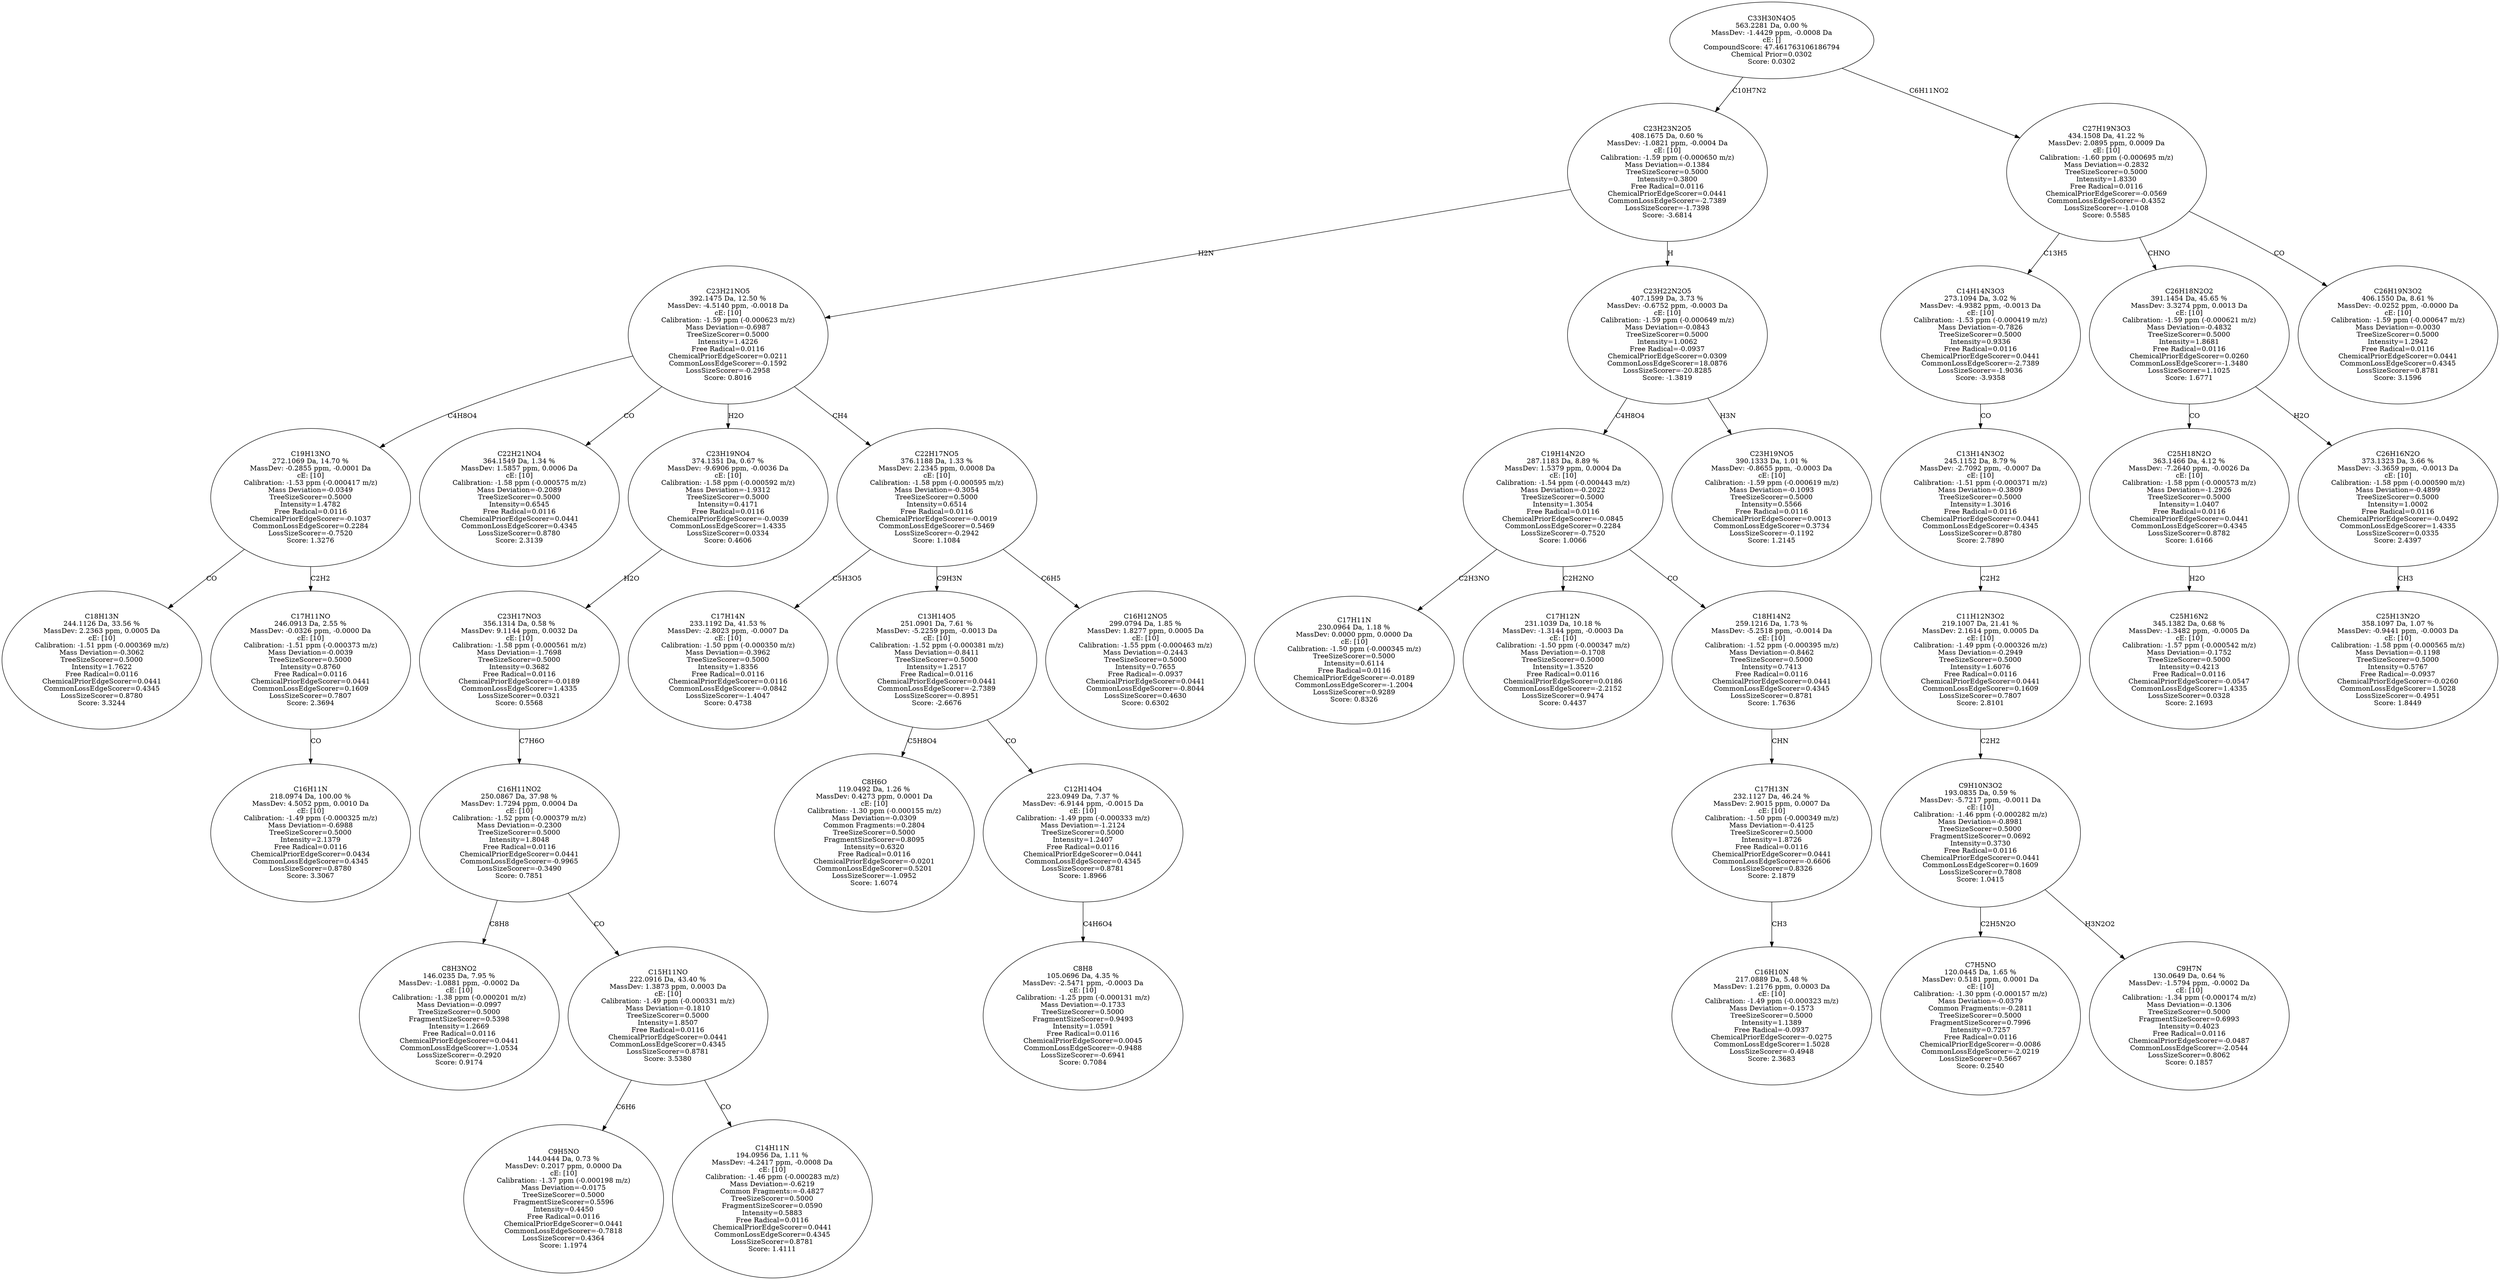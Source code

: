 strict digraph {
v1 [label="C18H13N\n244.1126 Da, 33.56 %\nMassDev: 2.2363 ppm, 0.0005 Da\ncE: [10]\nCalibration: -1.51 ppm (-0.000369 m/z)\nMass Deviation=-0.3062\nTreeSizeScorer=0.5000\nIntensity=1.7622\nFree Radical=0.0116\nChemicalPriorEdgeScorer=0.0441\nCommonLossEdgeScorer=0.4345\nLossSizeScorer=0.8780\nScore: 3.3244"];
v2 [label="C16H11N\n218.0974 Da, 100.00 %\nMassDev: 4.5052 ppm, 0.0010 Da\ncE: [10]\nCalibration: -1.49 ppm (-0.000325 m/z)\nMass Deviation=-0.6988\nTreeSizeScorer=0.5000\nIntensity=2.1379\nFree Radical=0.0116\nChemicalPriorEdgeScorer=0.0434\nCommonLossEdgeScorer=0.4345\nLossSizeScorer=0.8780\nScore: 3.3067"];
v3 [label="C17H11NO\n246.0913 Da, 2.55 %\nMassDev: -0.0326 ppm, -0.0000 Da\ncE: [10]\nCalibration: -1.51 ppm (-0.000373 m/z)\nMass Deviation=-0.0039\nTreeSizeScorer=0.5000\nIntensity=0.8760\nFree Radical=0.0116\nChemicalPriorEdgeScorer=0.0441\nCommonLossEdgeScorer=0.1609\nLossSizeScorer=0.7807\nScore: 2.3694"];
v4 [label="C19H13NO\n272.1069 Da, 14.70 %\nMassDev: -0.2855 ppm, -0.0001 Da\ncE: [10]\nCalibration: -1.53 ppm (-0.000417 m/z)\nMass Deviation=-0.0349\nTreeSizeScorer=0.5000\nIntensity=1.4782\nFree Radical=0.0116\nChemicalPriorEdgeScorer=-0.1037\nCommonLossEdgeScorer=0.2284\nLossSizeScorer=-0.7520\nScore: 1.3276"];
v5 [label="C22H21NO4\n364.1549 Da, 1.34 %\nMassDev: 1.5857 ppm, 0.0006 Da\ncE: [10]\nCalibration: -1.58 ppm (-0.000575 m/z)\nMass Deviation=-0.2089\nTreeSizeScorer=0.5000\nIntensity=0.6545\nFree Radical=0.0116\nChemicalPriorEdgeScorer=0.0441\nCommonLossEdgeScorer=0.4345\nLossSizeScorer=0.8780\nScore: 2.3139"];
v6 [label="C8H3NO2\n146.0235 Da, 7.95 %\nMassDev: -1.0881 ppm, -0.0002 Da\ncE: [10]\nCalibration: -1.38 ppm (-0.000201 m/z)\nMass Deviation=-0.0997\nTreeSizeScorer=0.5000\nFragmentSizeScorer=0.5398\nIntensity=1.2669\nFree Radical=0.0116\nChemicalPriorEdgeScorer=0.0441\nCommonLossEdgeScorer=-1.0534\nLossSizeScorer=-0.2920\nScore: 0.9174"];
v7 [label="C9H5NO\n144.0444 Da, 0.73 %\nMassDev: 0.2017 ppm, 0.0000 Da\ncE: [10]\nCalibration: -1.37 ppm (-0.000198 m/z)\nMass Deviation=-0.0175\nTreeSizeScorer=0.5000\nFragmentSizeScorer=0.5596\nIntensity=0.4450\nFree Radical=0.0116\nChemicalPriorEdgeScorer=0.0441\nCommonLossEdgeScorer=-0.7818\nLossSizeScorer=0.4364\nScore: 1.1974"];
v8 [label="C14H11N\n194.0956 Da, 1.11 %\nMassDev: -4.2417 ppm, -0.0008 Da\ncE: [10]\nCalibration: -1.46 ppm (-0.000283 m/z)\nMass Deviation=-0.6219\nCommon Fragments:=-0.4827\nTreeSizeScorer=0.5000\nFragmentSizeScorer=0.0590\nIntensity=0.5883\nFree Radical=0.0116\nChemicalPriorEdgeScorer=0.0441\nCommonLossEdgeScorer=0.4345\nLossSizeScorer=0.8781\nScore: 1.4111"];
v9 [label="C15H11NO\n222.0916 Da, 43.40 %\nMassDev: 1.3873 ppm, 0.0003 Da\ncE: [10]\nCalibration: -1.49 ppm (-0.000331 m/z)\nMass Deviation=-0.1810\nTreeSizeScorer=0.5000\nIntensity=1.8507\nFree Radical=0.0116\nChemicalPriorEdgeScorer=0.0441\nCommonLossEdgeScorer=0.4345\nLossSizeScorer=0.8781\nScore: 3.5380"];
v10 [label="C16H11NO2\n250.0867 Da, 37.98 %\nMassDev: 1.7294 ppm, 0.0004 Da\ncE: [10]\nCalibration: -1.52 ppm (-0.000379 m/z)\nMass Deviation=-0.2300\nTreeSizeScorer=0.5000\nIntensity=1.8048\nFree Radical=0.0116\nChemicalPriorEdgeScorer=0.0441\nCommonLossEdgeScorer=-0.9965\nLossSizeScorer=-0.3490\nScore: 0.7851"];
v11 [label="C23H17NO3\n356.1314 Da, 0.58 %\nMassDev: 9.1144 ppm, 0.0032 Da\ncE: [10]\nCalibration: -1.58 ppm (-0.000561 m/z)\nMass Deviation=-1.7698\nTreeSizeScorer=0.5000\nIntensity=0.3682\nFree Radical=0.0116\nChemicalPriorEdgeScorer=-0.0189\nCommonLossEdgeScorer=1.4335\nLossSizeScorer=0.0321\nScore: 0.5568"];
v12 [label="C23H19NO4\n374.1351 Da, 0.67 %\nMassDev: -9.6906 ppm, -0.0036 Da\ncE: [10]\nCalibration: -1.58 ppm (-0.000592 m/z)\nMass Deviation=-1.9312\nTreeSizeScorer=0.5000\nIntensity=0.4171\nFree Radical=0.0116\nChemicalPriorEdgeScorer=-0.0039\nCommonLossEdgeScorer=1.4335\nLossSizeScorer=0.0334\nScore: 0.4606"];
v13 [label="C17H14N\n233.1192 Da, 41.53 %\nMassDev: -2.8023 ppm, -0.0007 Da\ncE: [10]\nCalibration: -1.50 ppm (-0.000350 m/z)\nMass Deviation=-0.3962\nTreeSizeScorer=0.5000\nIntensity=1.8356\nFree Radical=0.0116\nChemicalPriorEdgeScorer=0.0116\nCommonLossEdgeScorer=-0.0842\nLossSizeScorer=-1.4047\nScore: 0.4738"];
v14 [label="C8H6O\n119.0492 Da, 1.26 %\nMassDev: 0.4273 ppm, 0.0001 Da\ncE: [10]\nCalibration: -1.30 ppm (-0.000155 m/z)\nMass Deviation=-0.0309\nCommon Fragments:=0.2804\nTreeSizeScorer=0.5000\nFragmentSizeScorer=0.8095\nIntensity=0.6320\nFree Radical=0.0116\nChemicalPriorEdgeScorer=-0.0201\nCommonLossEdgeScorer=0.5201\nLossSizeScorer=-1.0952\nScore: 1.6074"];
v15 [label="C8H8\n105.0696 Da, 4.35 %\nMassDev: -2.5471 ppm, -0.0003 Da\ncE: [10]\nCalibration: -1.25 ppm (-0.000131 m/z)\nMass Deviation=-0.1733\nTreeSizeScorer=0.5000\nFragmentSizeScorer=0.9493\nIntensity=1.0591\nFree Radical=0.0116\nChemicalPriorEdgeScorer=0.0045\nCommonLossEdgeScorer=-0.9488\nLossSizeScorer=-0.6941\nScore: 0.7084"];
v16 [label="C12H14O4\n223.0949 Da, 7.37 %\nMassDev: -6.9144 ppm, -0.0015 Da\ncE: [10]\nCalibration: -1.49 ppm (-0.000333 m/z)\nMass Deviation=-1.2124\nTreeSizeScorer=0.5000\nIntensity=1.2407\nFree Radical=0.0116\nChemicalPriorEdgeScorer=0.0441\nCommonLossEdgeScorer=0.4345\nLossSizeScorer=0.8781\nScore: 1.8966"];
v17 [label="C13H14O5\n251.0901 Da, 7.61 %\nMassDev: -5.2259 ppm, -0.0013 Da\ncE: [10]\nCalibration: -1.52 ppm (-0.000381 m/z)\nMass Deviation=-0.8411\nTreeSizeScorer=0.5000\nIntensity=1.2517\nFree Radical=0.0116\nChemicalPriorEdgeScorer=0.0441\nCommonLossEdgeScorer=-2.7389\nLossSizeScorer=-0.8951\nScore: -2.6676"];
v18 [label="C16H12NO5\n299.0794 Da, 1.85 %\nMassDev: 1.8277 ppm, 0.0005 Da\ncE: [10]\nCalibration: -1.55 ppm (-0.000463 m/z)\nMass Deviation=-0.2443\nTreeSizeScorer=0.5000\nIntensity=0.7655\nFree Radical=-0.0937\nChemicalPriorEdgeScorer=0.0441\nCommonLossEdgeScorer=-0.8044\nLossSizeScorer=0.4630\nScore: 0.6302"];
v19 [label="C22H17NO5\n376.1188 Da, 1.33 %\nMassDev: 2.2345 ppm, 0.0008 Da\ncE: [10]\nCalibration: -1.58 ppm (-0.000595 m/z)\nMass Deviation=-0.3054\nTreeSizeScorer=0.5000\nIntensity=0.6514\nFree Radical=0.0116\nChemicalPriorEdgeScorer=-0.0019\nCommonLossEdgeScorer=0.5469\nLossSizeScorer=-0.2942\nScore: 1.1084"];
v20 [label="C23H21NO5\n392.1475 Da, 12.50 %\nMassDev: -4.5140 ppm, -0.0018 Da\ncE: [10]\nCalibration: -1.59 ppm (-0.000623 m/z)\nMass Deviation=-0.6987\nTreeSizeScorer=0.5000\nIntensity=1.4226\nFree Radical=0.0116\nChemicalPriorEdgeScorer=0.0211\nCommonLossEdgeScorer=-0.1592\nLossSizeScorer=-0.2958\nScore: 0.8016"];
v21 [label="C17H11N\n230.0964 Da, 1.18 %\nMassDev: 0.0000 ppm, 0.0000 Da\ncE: [10]\nCalibration: -1.50 ppm (-0.000345 m/z)\nTreeSizeScorer=0.5000\nIntensity=0.6114\nFree Radical=0.0116\nChemicalPriorEdgeScorer=-0.0189\nCommonLossEdgeScorer=-1.2004\nLossSizeScorer=0.9289\nScore: 0.8326"];
v22 [label="C17H12N\n231.1039 Da, 10.18 %\nMassDev: -1.3144 ppm, -0.0003 Da\ncE: [10]\nCalibration: -1.50 ppm (-0.000347 m/z)\nMass Deviation=-0.1708\nTreeSizeScorer=0.5000\nIntensity=1.3520\nFree Radical=0.0116\nChemicalPriorEdgeScorer=0.0186\nCommonLossEdgeScorer=-2.2152\nLossSizeScorer=0.9474\nScore: 0.4437"];
v23 [label="C16H10N\n217.0889 Da, 5.48 %\nMassDev: 1.2176 ppm, 0.0003 Da\ncE: [10]\nCalibration: -1.49 ppm (-0.000323 m/z)\nMass Deviation=-0.1573\nTreeSizeScorer=0.5000\nIntensity=1.1389\nFree Radical=-0.0937\nChemicalPriorEdgeScorer=-0.0275\nCommonLossEdgeScorer=1.5028\nLossSizeScorer=-0.4948\nScore: 2.3683"];
v24 [label="C17H13N\n232.1127 Da, 46.24 %\nMassDev: 2.9015 ppm, 0.0007 Da\ncE: [10]\nCalibration: -1.50 ppm (-0.000349 m/z)\nMass Deviation=-0.4125\nTreeSizeScorer=0.5000\nIntensity=1.8726\nFree Radical=0.0116\nChemicalPriorEdgeScorer=0.0441\nCommonLossEdgeScorer=-0.6606\nLossSizeScorer=0.8326\nScore: 2.1879"];
v25 [label="C18H14N2\n259.1216 Da, 1.73 %\nMassDev: -5.2518 ppm, -0.0014 Da\ncE: [10]\nCalibration: -1.52 ppm (-0.000395 m/z)\nMass Deviation=-0.8462\nTreeSizeScorer=0.5000\nIntensity=0.7413\nFree Radical=0.0116\nChemicalPriorEdgeScorer=0.0441\nCommonLossEdgeScorer=0.4345\nLossSizeScorer=0.8781\nScore: 1.7636"];
v26 [label="C19H14N2O\n287.1183 Da, 8.89 %\nMassDev: 1.5379 ppm, 0.0004 Da\ncE: [10]\nCalibration: -1.54 ppm (-0.000443 m/z)\nMass Deviation=-0.2022\nTreeSizeScorer=0.5000\nIntensity=1.3054\nFree Radical=0.0116\nChemicalPriorEdgeScorer=-0.0845\nCommonLossEdgeScorer=0.2284\nLossSizeScorer=-0.7520\nScore: 1.0066"];
v27 [label="C23H19NO5\n390.1333 Da, 1.01 %\nMassDev: -0.8655 ppm, -0.0003 Da\ncE: [10]\nCalibration: -1.59 ppm (-0.000619 m/z)\nMass Deviation=-0.1093\nTreeSizeScorer=0.5000\nIntensity=0.5566\nFree Radical=0.0116\nChemicalPriorEdgeScorer=0.0013\nCommonLossEdgeScorer=0.3734\nLossSizeScorer=-0.1192\nScore: 1.2145"];
v28 [label="C23H22N2O5\n407.1599 Da, 3.73 %\nMassDev: -0.6752 ppm, -0.0003 Da\ncE: [10]\nCalibration: -1.59 ppm (-0.000649 m/z)\nMass Deviation=-0.0843\nTreeSizeScorer=0.5000\nIntensity=1.0062\nFree Radical=-0.0937\nChemicalPriorEdgeScorer=0.0309\nCommonLossEdgeScorer=18.0876\nLossSizeScorer=-20.8285\nScore: -1.3819"];
v29 [label="C23H23N2O5\n408.1675 Da, 0.60 %\nMassDev: -1.0821 ppm, -0.0004 Da\ncE: [10]\nCalibration: -1.59 ppm (-0.000650 m/z)\nMass Deviation=-0.1384\nTreeSizeScorer=0.5000\nIntensity=0.3800\nFree Radical=0.0116\nChemicalPriorEdgeScorer=0.0441\nCommonLossEdgeScorer=-2.7389\nLossSizeScorer=-1.7398\nScore: -3.6814"];
v30 [label="C7H5NO\n120.0445 Da, 1.65 %\nMassDev: 0.5181 ppm, 0.0001 Da\ncE: [10]\nCalibration: -1.30 ppm (-0.000157 m/z)\nMass Deviation=-0.0379\nCommon Fragments:=-0.2811\nTreeSizeScorer=0.5000\nFragmentSizeScorer=0.7996\nIntensity=0.7257\nFree Radical=0.0116\nChemicalPriorEdgeScorer=-0.0086\nCommonLossEdgeScorer=-2.0219\nLossSizeScorer=0.5667\nScore: 0.2540"];
v31 [label="C9H7N\n130.0649 Da, 0.64 %\nMassDev: -1.5794 ppm, -0.0002 Da\ncE: [10]\nCalibration: -1.34 ppm (-0.000174 m/z)\nMass Deviation=-0.1306\nTreeSizeScorer=0.5000\nFragmentSizeScorer=0.6993\nIntensity=0.4023\nFree Radical=0.0116\nChemicalPriorEdgeScorer=-0.0487\nCommonLossEdgeScorer=-2.0544\nLossSizeScorer=0.8062\nScore: 0.1857"];
v32 [label="C9H10N3O2\n193.0835 Da, 0.59 %\nMassDev: -5.7217 ppm, -0.0011 Da\ncE: [10]\nCalibration: -1.46 ppm (-0.000282 m/z)\nMass Deviation=-0.8981\nTreeSizeScorer=0.5000\nFragmentSizeScorer=0.0692\nIntensity=0.3730\nFree Radical=0.0116\nChemicalPriorEdgeScorer=0.0441\nCommonLossEdgeScorer=0.1609\nLossSizeScorer=0.7808\nScore: 1.0415"];
v33 [label="C11H12N3O2\n219.1007 Da, 21.41 %\nMassDev: 2.1614 ppm, 0.0005 Da\ncE: [10]\nCalibration: -1.49 ppm (-0.000326 m/z)\nMass Deviation=-0.2949\nTreeSizeScorer=0.5000\nIntensity=1.6076\nFree Radical=0.0116\nChemicalPriorEdgeScorer=0.0441\nCommonLossEdgeScorer=0.1609\nLossSizeScorer=0.7807\nScore: 2.8101"];
v34 [label="C13H14N3O2\n245.1152 Da, 8.79 %\nMassDev: -2.7092 ppm, -0.0007 Da\ncE: [10]\nCalibration: -1.51 ppm (-0.000371 m/z)\nMass Deviation=-0.3809\nTreeSizeScorer=0.5000\nIntensity=1.3016\nFree Radical=0.0116\nChemicalPriorEdgeScorer=0.0441\nCommonLossEdgeScorer=0.4345\nLossSizeScorer=0.8780\nScore: 2.7890"];
v35 [label="C14H14N3O3\n273.1094 Da, 3.02 %\nMassDev: -4.9382 ppm, -0.0013 Da\ncE: [10]\nCalibration: -1.53 ppm (-0.000419 m/z)\nMass Deviation=-0.7826\nTreeSizeScorer=0.5000\nIntensity=0.9336\nFree Radical=0.0116\nChemicalPriorEdgeScorer=0.0441\nCommonLossEdgeScorer=-2.7389\nLossSizeScorer=-1.9036\nScore: -3.9358"];
v36 [label="C25H16N2\n345.1382 Da, 0.68 %\nMassDev: -1.3482 ppm, -0.0005 Da\ncE: [10]\nCalibration: -1.57 ppm (-0.000542 m/z)\nMass Deviation=-0.1752\nTreeSizeScorer=0.5000\nIntensity=0.4213\nFree Radical=0.0116\nChemicalPriorEdgeScorer=-0.0547\nCommonLossEdgeScorer=1.4335\nLossSizeScorer=0.0328\nScore: 2.1693"];
v37 [label="C25H18N2O\n363.1466 Da, 4.12 %\nMassDev: -7.2640 ppm, -0.0026 Da\ncE: [10]\nCalibration: -1.58 ppm (-0.000573 m/z)\nMass Deviation=-1.2926\nTreeSizeScorer=0.5000\nIntensity=1.0407\nFree Radical=0.0116\nChemicalPriorEdgeScorer=0.0441\nCommonLossEdgeScorer=0.4345\nLossSizeScorer=0.8782\nScore: 1.6166"];
v38 [label="C25H13N2O\n358.1097 Da, 1.07 %\nMassDev: -0.9441 ppm, -0.0003 Da\ncE: [10]\nCalibration: -1.58 ppm (-0.000565 m/z)\nMass Deviation=-0.1198\nTreeSizeScorer=0.5000\nIntensity=0.5767\nFree Radical=-0.0937\nChemicalPriorEdgeScorer=-0.0260\nCommonLossEdgeScorer=1.5028\nLossSizeScorer=-0.4951\nScore: 1.8449"];
v39 [label="C26H16N2O\n373.1323 Da, 3.66 %\nMassDev: -3.3659 ppm, -0.0013 Da\ncE: [10]\nCalibration: -1.58 ppm (-0.000590 m/z)\nMass Deviation=-0.4899\nTreeSizeScorer=0.5000\nIntensity=1.0002\nFree Radical=0.0116\nChemicalPriorEdgeScorer=-0.0492\nCommonLossEdgeScorer=1.4335\nLossSizeScorer=0.0335\nScore: 2.4397"];
v40 [label="C26H18N2O2\n391.1454 Da, 45.65 %\nMassDev: 3.3274 ppm, 0.0013 Da\ncE: [10]\nCalibration: -1.59 ppm (-0.000621 m/z)\nMass Deviation=-0.4832\nTreeSizeScorer=0.5000\nIntensity=1.8681\nFree Radical=0.0116\nChemicalPriorEdgeScorer=0.0260\nCommonLossEdgeScorer=-1.3480\nLossSizeScorer=1.1025\nScore: 1.6771"];
v41 [label="C26H19N3O2\n406.1550 Da, 8.61 %\nMassDev: -0.0252 ppm, -0.0000 Da\ncE: [10]\nCalibration: -1.59 ppm (-0.000647 m/z)\nMass Deviation=-0.0030\nTreeSizeScorer=0.5000\nIntensity=1.2942\nFree Radical=0.0116\nChemicalPriorEdgeScorer=0.0441\nCommonLossEdgeScorer=0.4345\nLossSizeScorer=0.8781\nScore: 3.1596"];
v42 [label="C27H19N3O3\n434.1508 Da, 41.22 %\nMassDev: 2.0895 ppm, 0.0009 Da\ncE: [10]\nCalibration: -1.60 ppm (-0.000695 m/z)\nMass Deviation=-0.2832\nTreeSizeScorer=0.5000\nIntensity=1.8330\nFree Radical=0.0116\nChemicalPriorEdgeScorer=-0.0569\nCommonLossEdgeScorer=-0.4352\nLossSizeScorer=-1.0108\nScore: 0.5585"];
v43 [label="C33H30N4O5\n563.2281 Da, 0.00 %\nMassDev: -1.4429 ppm, -0.0008 Da\ncE: []\nCompoundScore: 47.461763106186794\nChemical Prior=0.0302\nScore: 0.0302"];
v4 -> v1 [label="CO"];
v3 -> v2 [label="CO"];
v4 -> v3 [label="C2H2"];
v20 -> v4 [label="C4H8O4"];
v20 -> v5 [label="CO"];
v10 -> v6 [label="C8H8"];
v9 -> v7 [label="C6H6"];
v9 -> v8 [label="CO"];
v10 -> v9 [label="CO"];
v11 -> v10 [label="C7H6O"];
v12 -> v11 [label="H2O"];
v20 -> v12 [label="H2O"];
v19 -> v13 [label="C5H3O5"];
v17 -> v14 [label="C5H8O4"];
v16 -> v15 [label="C4H6O4"];
v17 -> v16 [label="CO"];
v19 -> v17 [label="C9H3N"];
v19 -> v18 [label="C6H5"];
v20 -> v19 [label="CH4"];
v29 -> v20 [label="H2N"];
v26 -> v21 [label="C2H3NO"];
v26 -> v22 [label="C2H2NO"];
v24 -> v23 [label="CH3"];
v25 -> v24 [label="CHN"];
v26 -> v25 [label="CO"];
v28 -> v26 [label="C4H8O4"];
v28 -> v27 [label="H3N"];
v29 -> v28 [label="H"];
v43 -> v29 [label="C10H7N2"];
v32 -> v30 [label="C2H5N2O"];
v32 -> v31 [label="H3N2O2"];
v33 -> v32 [label="C2H2"];
v34 -> v33 [label="C2H2"];
v35 -> v34 [label="CO"];
v42 -> v35 [label="C13H5"];
v37 -> v36 [label="H2O"];
v40 -> v37 [label="CO"];
v39 -> v38 [label="CH3"];
v40 -> v39 [label="H2O"];
v42 -> v40 [label="CHNO"];
v42 -> v41 [label="CO"];
v43 -> v42 [label="C6H11NO2"];
}